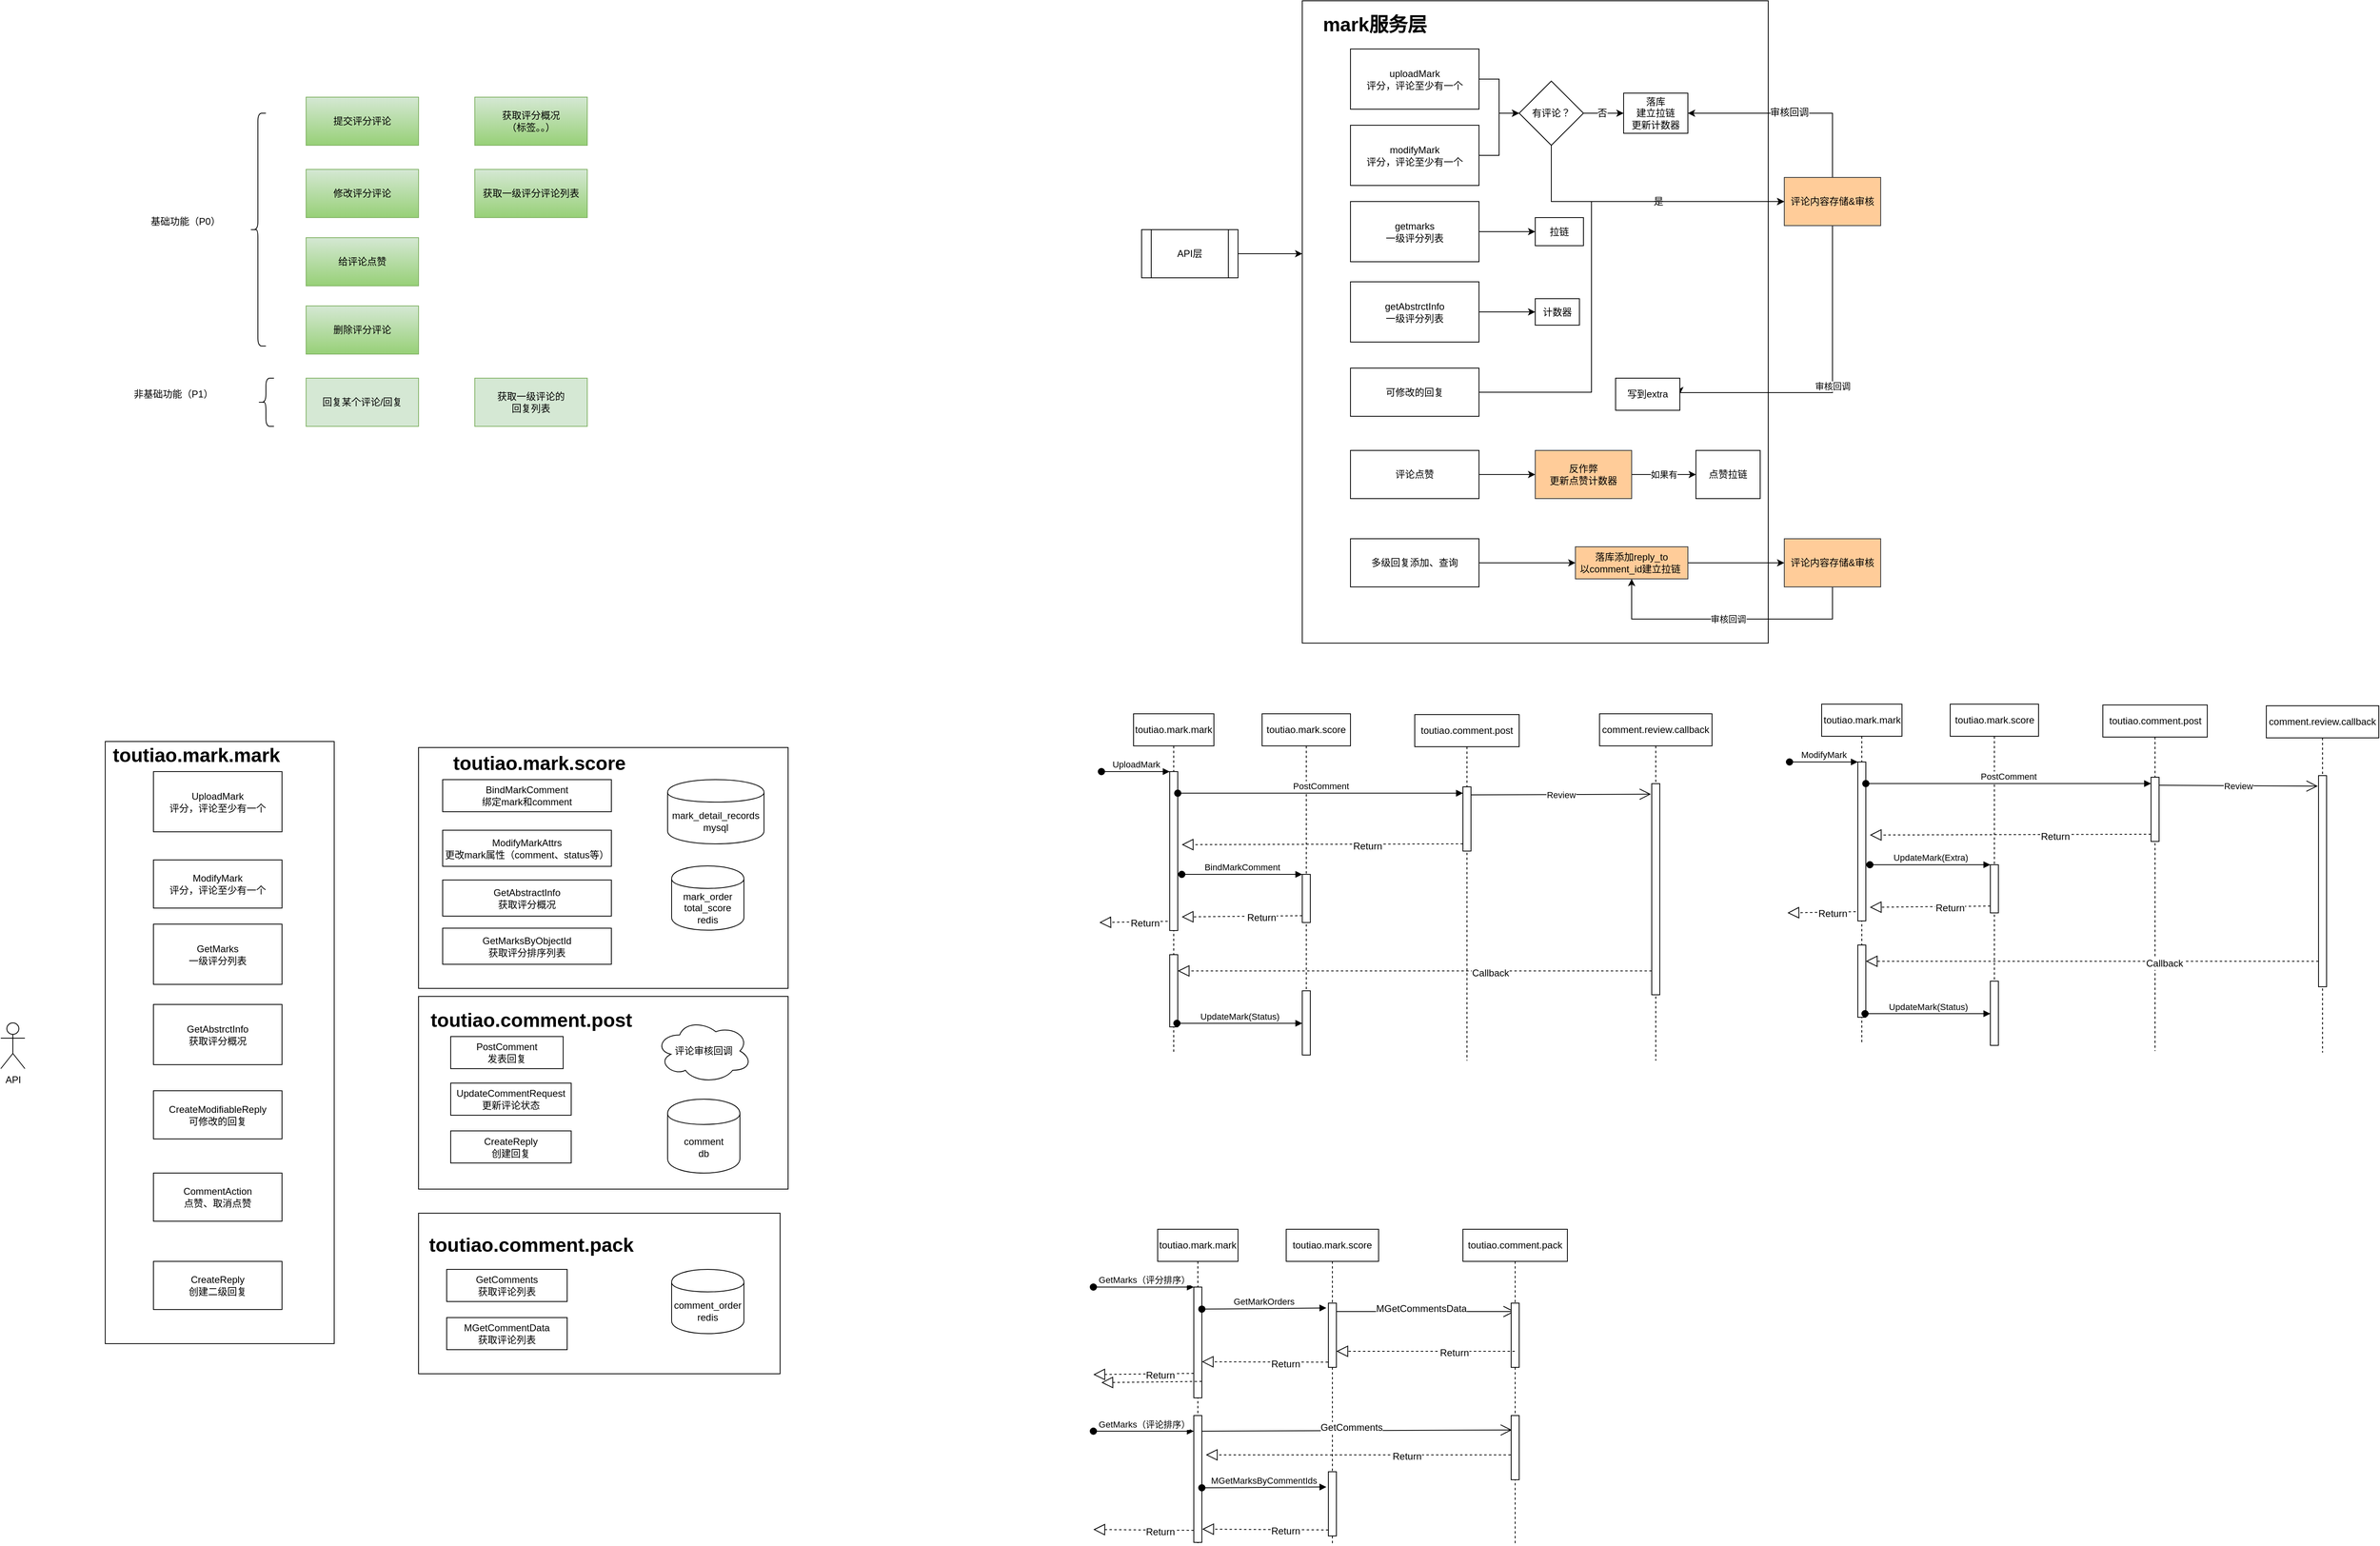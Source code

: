 <mxfile version="10.5.3" type="github"><diagram id="iooIdFOEJ5cIT9L6eQo0" name="Page-1"><mxGraphModel dx="1398" dy="826" grid="1" gridSize="10" guides="1" tooltips="1" connect="1" arrows="1" fold="1" page="1" pageScale="1" pageWidth="5000" pageHeight="4169" math="0" shadow="0"><root><mxCell id="0"/><mxCell id="1" parent="0"/><mxCell id="ibXD6dueDuNmce3GwXh5-18" value="" style="rounded=0;whiteSpace=wrap;html=1;" vertex="1" parent="1"><mxGeometry x="640" y="1560" width="450" height="200" as="geometry"/></mxCell><mxCell id="ibXD6dueDuNmce3GwXh5-8" value="" style="rounded=0;whiteSpace=wrap;html=1;" vertex="1" parent="1"><mxGeometry x="250" y="972.5" width="285" height="750" as="geometry"/></mxCell><mxCell id="VQT5lok_7A-2GK5pUHQ1-19" value="" style="rounded=0;whiteSpace=wrap;html=1;" parent="1" vertex="1"><mxGeometry x="1740" y="50" width="580" height="800" as="geometry"/></mxCell><mxCell id="VQT5lok_7A-2GK5pUHQ1-1" value="提交评分评论" style="rounded=0;whiteSpace=wrap;html=1;fillColor=#d5e8d4;strokeColor=#82b366;gradientColor=#97d077;" parent="1" vertex="1"><mxGeometry x="500" y="170" width="140" height="60" as="geometry"/></mxCell><mxCell id="VQT5lok_7A-2GK5pUHQ1-2" value="修改评分评论" style="rounded=0;whiteSpace=wrap;html=1;fillColor=#d5e8d4;strokeColor=#82b366;gradientColor=#97d077;" parent="1" vertex="1"><mxGeometry x="500" y="260" width="140" height="60" as="geometry"/></mxCell><mxCell id="VQT5lok_7A-2GK5pUHQ1-3" value="给评论点赞" style="rounded=0;whiteSpace=wrap;html=1;fillColor=#d5e8d4;strokeColor=#82b366;gradientColor=#97d077;" parent="1" vertex="1"><mxGeometry x="500" y="345" width="140" height="60" as="geometry"/></mxCell><mxCell id="VQT5lok_7A-2GK5pUHQ1-4" value="回复某个评论/回复" style="rounded=0;whiteSpace=wrap;html=1;fillColor=#d5e8d4;strokeColor=#82b366;" parent="1" vertex="1"><mxGeometry x="500" y="520" width="140" height="60" as="geometry"/></mxCell><mxCell id="VQT5lok_7A-2GK5pUHQ1-5" value="获取评分概况&lt;br&gt;（标签。。）" style="rounded=0;whiteSpace=wrap;html=1;fillColor=#d5e8d4;strokeColor=#82b366;gradientColor=#97d077;" parent="1" vertex="1"><mxGeometry x="710" y="170" width="140" height="60" as="geometry"/></mxCell><mxCell id="VQT5lok_7A-2GK5pUHQ1-8" value="获取一级评分评论列表" style="rounded=0;whiteSpace=wrap;html=1;fillColor=#d5e8d4;strokeColor=#82b366;gradientColor=#97d077;" parent="1" vertex="1"><mxGeometry x="710" y="260" width="140" height="60" as="geometry"/></mxCell><mxCell id="VQT5lok_7A-2GK5pUHQ1-9" value="获取一级评论的&lt;br&gt;回复列表" style="rounded=0;whiteSpace=wrap;html=1;fillColor=#d5e8d4;strokeColor=#82b366;" parent="1" vertex="1"><mxGeometry x="710" y="520" width="140" height="60" as="geometry"/></mxCell><mxCell id="VQT5lok_7A-2GK5pUHQ1-11" value="" style="shape=curlyBracket;whiteSpace=wrap;html=1;rounded=1;" parent="1" vertex="1"><mxGeometry x="430" y="190" width="20" height="290" as="geometry"/></mxCell><mxCell id="VQT5lok_7A-2GK5pUHQ1-12" value="基础功能（P0）" style="text;html=1;strokeColor=none;fillColor=none;align=center;verticalAlign=middle;whiteSpace=wrap;rounded=0;" parent="1" vertex="1"><mxGeometry x="300" y="315" width="100" height="20" as="geometry"/></mxCell><mxCell id="VQT5lok_7A-2GK5pUHQ1-13" value="" style="shape=curlyBracket;whiteSpace=wrap;html=1;rounded=1;" parent="1" vertex="1"><mxGeometry x="440" y="520" width="20" height="60" as="geometry"/></mxCell><mxCell id="VQT5lok_7A-2GK5pUHQ1-14" value="非基础功能（P1）" style="text;html=1;strokeColor=none;fillColor=none;align=center;verticalAlign=middle;whiteSpace=wrap;rounded=0;" parent="1" vertex="1"><mxGeometry x="280" y="530" width="110" height="20" as="geometry"/></mxCell><mxCell id="VQT5lok_7A-2GK5pUHQ1-41" style="edgeStyle=orthogonalEdgeStyle;rounded=0;orthogonalLoop=1;jettySize=auto;html=1;entryX=0;entryY=0.5;entryDx=0;entryDy=0;" parent="1" source="VQT5lok_7A-2GK5pUHQ1-17" target="VQT5lok_7A-2GK5pUHQ1-34" edge="1"><mxGeometry relative="1" as="geometry"/></mxCell><mxCell id="VQT5lok_7A-2GK5pUHQ1-17" value="uploadMark&lt;br&gt;评分，评论至少有一个&lt;br&gt;" style="rounded=0;whiteSpace=wrap;html=1;" parent="1" vertex="1"><mxGeometry x="1800" y="110" width="160" height="75" as="geometry"/></mxCell><mxCell id="VQT5lok_7A-2GK5pUHQ1-28" value="落库&lt;br&gt;建立拉链&lt;br&gt;更新计数器&lt;br&gt;" style="rounded=0;whiteSpace=wrap;html=1;" parent="1" vertex="1"><mxGeometry x="2140" y="165" width="80" height="50" as="geometry"/></mxCell><mxCell id="VQT5lok_7A-2GK5pUHQ1-44" value="" style="edgeStyle=orthogonalEdgeStyle;rounded=0;orthogonalLoop=1;jettySize=auto;html=1;" parent="1" source="VQT5lok_7A-2GK5pUHQ1-18" target="VQT5lok_7A-2GK5pUHQ1-19" edge="1"><mxGeometry relative="1" as="geometry"><mxPoint x="1640" y="315" as="targetPoint"/><Array as="points"><mxPoint x="1620" y="365"/><mxPoint x="1620" y="365"/></Array></mxGeometry></mxCell><mxCell id="VQT5lok_7A-2GK5pUHQ1-18" value="API层" style="shape=process;whiteSpace=wrap;html=1;backgroundOutline=1;" parent="1" vertex="1"><mxGeometry x="1540" y="335" width="120" height="60" as="geometry"/></mxCell><mxCell id="VQT5lok_7A-2GK5pUHQ1-20" value="mark服务层" style="text;strokeColor=none;fillColor=none;html=1;fontSize=24;fontStyle=1;verticalAlign=middle;align=center;" parent="1" vertex="1"><mxGeometry x="1780" y="60" width="100" height="40" as="geometry"/></mxCell><mxCell id="VQT5lok_7A-2GK5pUHQ1-42" style="edgeStyle=orthogonalEdgeStyle;rounded=0;orthogonalLoop=1;jettySize=auto;html=1;entryX=0;entryY=0.5;entryDx=0;entryDy=0;" parent="1" source="VQT5lok_7A-2GK5pUHQ1-21" target="VQT5lok_7A-2GK5pUHQ1-34" edge="1"><mxGeometry relative="1" as="geometry"/></mxCell><mxCell id="VQT5lok_7A-2GK5pUHQ1-21" value="modifyMark&lt;br&gt;评分，评论至少有一个&lt;br&gt;" style="rounded=0;whiteSpace=wrap;html=1;" parent="1" vertex="1"><mxGeometry x="1800" y="205" width="160" height="75" as="geometry"/></mxCell><mxCell id="VQT5lok_7A-2GK5pUHQ1-24" value="删除评分评论" style="rounded=0;whiteSpace=wrap;html=1;fillColor=#d5e8d4;strokeColor=#82b366;gradientColor=#97d077;" parent="1" vertex="1"><mxGeometry x="500" y="430" width="140" height="60" as="geometry"/></mxCell><mxCell id="VQT5lok_7A-2GK5pUHQ1-46" value="" style="edgeStyle=orthogonalEdgeStyle;rounded=0;orthogonalLoop=1;jettySize=auto;html=1;" parent="1" source="VQT5lok_7A-2GK5pUHQ1-25" target="VQT5lok_7A-2GK5pUHQ1-45" edge="1"><mxGeometry relative="1" as="geometry"/></mxCell><mxCell id="VQT5lok_7A-2GK5pUHQ1-25" value="getmarks&lt;br&gt;一级评分列表&lt;br&gt;" style="rounded=0;whiteSpace=wrap;html=1;" parent="1" vertex="1"><mxGeometry x="1800" y="300" width="160" height="75" as="geometry"/></mxCell><mxCell id="VQT5lok_7A-2GK5pUHQ1-52" value="" style="edgeStyle=orthogonalEdgeStyle;rounded=0;orthogonalLoop=1;jettySize=auto;html=1;" parent="1" source="VQT5lok_7A-2GK5pUHQ1-49" target="VQT5lok_7A-2GK5pUHQ1-51" edge="1"><mxGeometry relative="1" as="geometry"/></mxCell><mxCell id="VQT5lok_7A-2GK5pUHQ1-49" value="getAbstrctInfo&lt;br&gt;一级评分列表&lt;br&gt;" style="rounded=0;whiteSpace=wrap;html=1;" parent="1" vertex="1"><mxGeometry x="1800" y="400" width="160" height="75" as="geometry"/></mxCell><mxCell id="VQT5lok_7A-2GK5pUHQ1-51" value="计数器&lt;br&gt;" style="rounded=0;whiteSpace=wrap;html=1;" parent="1" vertex="1"><mxGeometry x="2030" y="421" width="55" height="33" as="geometry"/></mxCell><mxCell id="VQT5lok_7A-2GK5pUHQ1-45" value="拉链" style="rounded=0;whiteSpace=wrap;html=1;" parent="1" vertex="1"><mxGeometry x="2030" y="320" width="60" height="35" as="geometry"/></mxCell><mxCell id="VQT5lok_7A-2GK5pUHQ1-39" style="edgeStyle=orthogonalEdgeStyle;rounded=0;orthogonalLoop=1;jettySize=auto;html=1;entryX=1;entryY=0.5;entryDx=0;entryDy=0;" parent="1" source="VQT5lok_7A-2GK5pUHQ1-30" target="VQT5lok_7A-2GK5pUHQ1-28" edge="1"><mxGeometry relative="1" as="geometry"><Array as="points"><mxPoint x="2400" y="190"/></Array></mxGeometry></mxCell><mxCell id="VQT5lok_7A-2GK5pUHQ1-40" value="审核回调" style="text;html=1;resizable=0;points=[];align=center;verticalAlign=middle;labelBackgroundColor=#ffffff;" parent="VQT5lok_7A-2GK5pUHQ1-39" vertex="1" connectable="0"><mxGeometry x="0.03" y="-1" relative="1" as="geometry"><mxPoint as="offset"/></mxGeometry></mxCell><mxCell id="VQT5lok_7A-2GK5pUHQ1-57" value="审核回调" style="edgeStyle=orthogonalEdgeStyle;rounded=0;orthogonalLoop=1;jettySize=auto;html=1;entryX=1;entryY=0.5;entryDx=0;entryDy=0;" parent="1" source="VQT5lok_7A-2GK5pUHQ1-30" target="VQT5lok_7A-2GK5pUHQ1-56" edge="1"><mxGeometry relative="1" as="geometry"><Array as="points"><mxPoint x="2400" y="538"/></Array></mxGeometry></mxCell><mxCell id="VQT5lok_7A-2GK5pUHQ1-30" value="评论内容存储&amp;amp;审核" style="rounded=0;whiteSpace=wrap;html=1;fillColor=#ffcc99;strokeColor=#36393d;" parent="1" vertex="1"><mxGeometry x="2340" y="270" width="120" height="60" as="geometry"/></mxCell><mxCell id="VQT5lok_7A-2GK5pUHQ1-35" value="" style="edgeStyle=orthogonalEdgeStyle;rounded=0;orthogonalLoop=1;jettySize=auto;html=1;" parent="1" source="VQT5lok_7A-2GK5pUHQ1-34" target="VQT5lok_7A-2GK5pUHQ1-28" edge="1"><mxGeometry relative="1" as="geometry"/></mxCell><mxCell id="VQT5lok_7A-2GK5pUHQ1-36" value="否" style="text;html=1;resizable=0;points=[];align=center;verticalAlign=middle;labelBackgroundColor=#ffffff;" parent="VQT5lok_7A-2GK5pUHQ1-35" vertex="1" connectable="0"><mxGeometry x="-0.08" relative="1" as="geometry"><mxPoint as="offset"/></mxGeometry></mxCell><mxCell id="VQT5lok_7A-2GK5pUHQ1-37" style="edgeStyle=orthogonalEdgeStyle;rounded=0;orthogonalLoop=1;jettySize=auto;html=1;entryX=0;entryY=0.5;entryDx=0;entryDy=0;" parent="1" source="VQT5lok_7A-2GK5pUHQ1-34" target="VQT5lok_7A-2GK5pUHQ1-30" edge="1"><mxGeometry relative="1" as="geometry"><Array as="points"><mxPoint x="2050" y="300"/></Array></mxGeometry></mxCell><mxCell id="VQT5lok_7A-2GK5pUHQ1-38" value="是" style="text;html=1;resizable=0;points=[];align=center;verticalAlign=middle;labelBackgroundColor=#ffffff;" parent="VQT5lok_7A-2GK5pUHQ1-37" vertex="1" connectable="0"><mxGeometry x="0.128" relative="1" as="geometry"><mxPoint as="offset"/></mxGeometry></mxCell><mxCell id="VQT5lok_7A-2GK5pUHQ1-34" value="有评论？" style="rhombus;whiteSpace=wrap;html=1;" parent="1" vertex="1"><mxGeometry x="2010" y="150" width="80" height="80" as="geometry"/></mxCell><mxCell id="VQT5lok_7A-2GK5pUHQ1-55" style="edgeStyle=orthogonalEdgeStyle;rounded=0;orthogonalLoop=1;jettySize=auto;html=1;" parent="1" source="VQT5lok_7A-2GK5pUHQ1-53" target="VQT5lok_7A-2GK5pUHQ1-30" edge="1"><mxGeometry relative="1" as="geometry"><Array as="points"><mxPoint x="2100" y="538"/><mxPoint x="2100" y="300"/></Array></mxGeometry></mxCell><mxCell id="VQT5lok_7A-2GK5pUHQ1-53" value="可修改的回复" style="rounded=0;whiteSpace=wrap;html=1;" parent="1" vertex="1"><mxGeometry x="1800" y="507.5" width="160" height="60" as="geometry"/></mxCell><mxCell id="VQT5lok_7A-2GK5pUHQ1-61" value="" style="edgeStyle=orthogonalEdgeStyle;rounded=0;orthogonalLoop=1;jettySize=auto;html=1;entryX=0;entryY=0.5;entryDx=0;entryDy=0;" parent="1" source="VQT5lok_7A-2GK5pUHQ1-54" target="VQT5lok_7A-2GK5pUHQ1-58" edge="1"><mxGeometry relative="1" as="geometry"><mxPoint x="2040" y="750" as="targetPoint"/></mxGeometry></mxCell><mxCell id="VQT5lok_7A-2GK5pUHQ1-54" value="多级回复添加、查询" style="rounded=0;whiteSpace=wrap;html=1;" parent="1" vertex="1"><mxGeometry x="1800" y="720" width="160" height="60" as="geometry"/></mxCell><mxCell id="VQT5lok_7A-2GK5pUHQ1-56" value="写到extra" style="rounded=0;whiteSpace=wrap;html=1;" parent="1" vertex="1"><mxGeometry x="2130" y="520" width="80" height="40" as="geometry"/></mxCell><mxCell id="VQT5lok_7A-2GK5pUHQ1-63" style="edgeStyle=orthogonalEdgeStyle;rounded=0;orthogonalLoop=1;jettySize=auto;html=1;entryX=0;entryY=0.5;entryDx=0;entryDy=0;" parent="1" source="VQT5lok_7A-2GK5pUHQ1-58" target="VQT5lok_7A-2GK5pUHQ1-62" edge="1"><mxGeometry relative="1" as="geometry"/></mxCell><mxCell id="VQT5lok_7A-2GK5pUHQ1-58" value="落库添加reply_to&lt;br&gt;以comment_id建立拉链&amp;nbsp;" style="rounded=0;whiteSpace=wrap;html=1;fillColor=#ffcc99;strokeColor=#36393d;" parent="1" vertex="1"><mxGeometry x="2080" y="730" width="140" height="40" as="geometry"/></mxCell><mxCell id="VQT5lok_7A-2GK5pUHQ1-64" value="审核回调" style="edgeStyle=orthogonalEdgeStyle;rounded=0;orthogonalLoop=1;jettySize=auto;html=1;entryX=0.5;entryY=1;entryDx=0;entryDy=0;" parent="1" source="VQT5lok_7A-2GK5pUHQ1-62" target="VQT5lok_7A-2GK5pUHQ1-58" edge="1"><mxGeometry relative="1" as="geometry"><Array as="points"><mxPoint x="2400" y="820"/><mxPoint x="2150" y="820"/></Array></mxGeometry></mxCell><mxCell id="VQT5lok_7A-2GK5pUHQ1-62" value="评论内容存储&amp;amp;审核" style="rounded=0;whiteSpace=wrap;html=1;fillColor=#ffcc99;strokeColor=#36393d;" parent="1" vertex="1"><mxGeometry x="2340" y="720" width="120" height="60" as="geometry"/></mxCell><mxCell id="VQT5lok_7A-2GK5pUHQ1-70" style="edgeStyle=orthogonalEdgeStyle;rounded=0;orthogonalLoop=1;jettySize=auto;html=1;entryX=0;entryY=0.5;entryDx=0;entryDy=0;" parent="1" source="VQT5lok_7A-2GK5pUHQ1-65" target="VQT5lok_7A-2GK5pUHQ1-66" edge="1"><mxGeometry relative="1" as="geometry"/></mxCell><mxCell id="VQT5lok_7A-2GK5pUHQ1-65" value="评论点赞" style="rounded=0;whiteSpace=wrap;html=1;" parent="1" vertex="1"><mxGeometry x="1800" y="610" width="160" height="60" as="geometry"/></mxCell><mxCell id="VQT5lok_7A-2GK5pUHQ1-69" value="如果有" style="edgeStyle=orthogonalEdgeStyle;rounded=0;orthogonalLoop=1;jettySize=auto;html=1;exitX=1;exitY=0.5;exitDx=0;exitDy=0;entryX=0;entryY=0.5;entryDx=0;entryDy=0;" parent="1" source="VQT5lok_7A-2GK5pUHQ1-66" target="VQT5lok_7A-2GK5pUHQ1-67" edge="1"><mxGeometry relative="1" as="geometry"/></mxCell><mxCell id="VQT5lok_7A-2GK5pUHQ1-66" value="反作弊&lt;br&gt;更新点赞计数器" style="rounded=0;whiteSpace=wrap;html=1;fillColor=#ffcc99;strokeColor=#36393d;" parent="1" vertex="1"><mxGeometry x="2030" y="610" width="120" height="60" as="geometry"/></mxCell><mxCell id="VQT5lok_7A-2GK5pUHQ1-67" value="点赞拉链" style="rounded=0;whiteSpace=wrap;html=1;" parent="1" vertex="1"><mxGeometry x="2230" y="610" width="80" height="60" as="geometry"/></mxCell><mxCell id="ibXD6dueDuNmce3GwXh5-1" value="UploadMark&lt;br&gt;评分，评论至少有一个&lt;br&gt;" style="rounded=0;whiteSpace=wrap;html=1;" vertex="1" parent="1"><mxGeometry x="310" y="1010" width="160" height="75" as="geometry"/></mxCell><mxCell id="ibXD6dueDuNmce3GwXh5-2" value="ModifyMark&lt;br&gt;评分，评论至少有一个&lt;br&gt;" style="rounded=0;whiteSpace=wrap;html=1;" vertex="1" parent="1"><mxGeometry x="310" y="1120" width="160" height="60" as="geometry"/></mxCell><mxCell id="ibXD6dueDuNmce3GwXh5-3" value="GetMarks&lt;br&gt;一级评分列表&lt;br&gt;" style="rounded=0;whiteSpace=wrap;html=1;" vertex="1" parent="1"><mxGeometry x="310" y="1200" width="160" height="75" as="geometry"/></mxCell><mxCell id="ibXD6dueDuNmce3GwXh5-4" value="GetAbstrctInfo&lt;br&gt;获取评分概况&lt;br&gt;" style="rounded=0;whiteSpace=wrap;html=1;" vertex="1" parent="1"><mxGeometry x="310" y="1300" width="160" height="75" as="geometry"/></mxCell><mxCell id="ibXD6dueDuNmce3GwXh5-5" value="CreateModifiableReply&lt;br&gt;可修改的回复" style="rounded=0;whiteSpace=wrap;html=1;" vertex="1" parent="1"><mxGeometry x="310" y="1407.5" width="160" height="60" as="geometry"/></mxCell><mxCell id="ibXD6dueDuNmce3GwXh5-6" value="CreateReply&lt;br&gt;创建二级回复&lt;br&gt;" style="rounded=0;whiteSpace=wrap;html=1;" vertex="1" parent="1"><mxGeometry x="310" y="1620" width="160" height="60" as="geometry"/></mxCell><mxCell id="ibXD6dueDuNmce3GwXh5-7" value="CommentAction&lt;br&gt;点赞、取消点赞&lt;br&gt;" style="rounded=0;whiteSpace=wrap;html=1;" vertex="1" parent="1"><mxGeometry x="310" y="1510" width="160" height="60" as="geometry"/></mxCell><mxCell id="ibXD6dueDuNmce3GwXh5-9" value="" style="rounded=0;whiteSpace=wrap;html=1;" vertex="1" parent="1"><mxGeometry x="640" y="980" width="460" height="300" as="geometry"/></mxCell><mxCell id="ibXD6dueDuNmce3GwXh5-10" value="toutiao.mark.mark" style="text;strokeColor=none;fillColor=none;html=1;fontSize=24;fontStyle=1;verticalAlign=middle;align=center;" vertex="1" parent="1"><mxGeometry x="250" y="970" width="225" height="40" as="geometry"/></mxCell><mxCell id="ibXD6dueDuNmce3GwXh5-11" value="toutiao.mark.score" style="text;strokeColor=none;fillColor=none;html=1;fontSize=24;fontStyle=1;verticalAlign=middle;align=center;" vertex="1" parent="1"><mxGeometry x="660" y="980" width="260" height="40" as="geometry"/></mxCell><mxCell id="ibXD6dueDuNmce3GwXh5-12" value="BindMarkComment&lt;br&gt;绑定mark和comment&lt;br&gt;" style="rounded=0;whiteSpace=wrap;html=1;" vertex="1" parent="1"><mxGeometry x="670" y="1020" width="210" height="40" as="geometry"/></mxCell><mxCell id="ibXD6dueDuNmce3GwXh5-15" value="" style="rounded=0;whiteSpace=wrap;html=1;" vertex="1" parent="1"><mxGeometry x="640" y="1290" width="460" height="240" as="geometry"/></mxCell><mxCell id="ibXD6dueDuNmce3GwXh5-16" value="toutiao.comment.post" style="text;strokeColor=none;fillColor=none;html=1;fontSize=24;fontStyle=1;verticalAlign=middle;align=center;" vertex="1" parent="1"><mxGeometry x="650" y="1300" width="260" height="40" as="geometry"/></mxCell><mxCell id="ibXD6dueDuNmce3GwXh5-17" value="toutiao.comment.pack" style="text;strokeColor=none;fillColor=none;html=1;fontSize=24;fontStyle=1;verticalAlign=middle;align=center;" vertex="1" parent="1"><mxGeometry x="650" y="1580" width="260" height="40" as="geometry"/></mxCell><mxCell id="ibXD6dueDuNmce3GwXh5-20" value="ModifyMarkAttrs&lt;br&gt;更改mark属性（comment、status等）&lt;br&gt;" style="rounded=0;whiteSpace=wrap;html=1;" vertex="1" parent="1"><mxGeometry x="670" y="1083" width="210" height="45" as="geometry"/></mxCell><mxCell id="ibXD6dueDuNmce3GwXh5-21" value="GetAbstractInfo&lt;br&gt;获取评分概况&lt;br&gt;" style="rounded=0;whiteSpace=wrap;html=1;" vertex="1" parent="1"><mxGeometry x="670" y="1145" width="210" height="45" as="geometry"/></mxCell><mxCell id="ibXD6dueDuNmce3GwXh5-22" value="GetMarksByObjectId&lt;br&gt;获取评分排序列表&lt;br&gt;" style="rounded=0;whiteSpace=wrap;html=1;" vertex="1" parent="1"><mxGeometry x="670" y="1205" width="210" height="45" as="geometry"/></mxCell><mxCell id="ibXD6dueDuNmce3GwXh5-23" value="PostComment&lt;br&gt;发表回复&lt;br&gt;" style="rounded=0;whiteSpace=wrap;html=1;" vertex="1" parent="1"><mxGeometry x="680" y="1340" width="140" height="40" as="geometry"/></mxCell><mxCell id="ibXD6dueDuNmce3GwXh5-26" value="UpdateCommentRequest&lt;br&gt;更新评论状态&lt;br&gt;" style="rounded=0;whiteSpace=wrap;html=1;" vertex="1" parent="1"><mxGeometry x="680" y="1398" width="150" height="40" as="geometry"/></mxCell><mxCell id="ibXD6dueDuNmce3GwXh5-27" value="CreateReply&lt;br&gt;创建回复&lt;br&gt;" style="rounded=0;whiteSpace=wrap;html=1;" vertex="1" parent="1"><mxGeometry x="680" y="1457.5" width="150" height="40" as="geometry"/></mxCell><mxCell id="ibXD6dueDuNmce3GwXh5-28" value="GetComments&lt;br&gt;获取评论列表&lt;br&gt;" style="rounded=0;whiteSpace=wrap;html=1;" vertex="1" parent="1"><mxGeometry x="675" y="1630" width="150" height="40" as="geometry"/></mxCell><mxCell id="ibXD6dueDuNmce3GwXh5-29" value="MGetCommentData&lt;br&gt;获取评论列表&lt;br&gt;" style="rounded=0;whiteSpace=wrap;html=1;" vertex="1" parent="1"><mxGeometry x="675" y="1690" width="150" height="40" as="geometry"/></mxCell><mxCell id="ibXD6dueDuNmce3GwXh5-44" value="API" style="shape=umlActor;verticalLabelPosition=bottom;labelBackgroundColor=#ffffff;verticalAlign=top;html=1;outlineConnect=0;" vertex="1" parent="1"><mxGeometry x="120" y="1323" width="30" height="57" as="geometry"/></mxCell><mxCell id="ibXD6dueDuNmce3GwXh5-47" value="toutiao.mark.mark" style="shape=umlLifeline;perimeter=lifelinePerimeter;whiteSpace=wrap;html=1;container=1;collapsible=0;recursiveResize=0;outlineConnect=0;" vertex="1" parent="1"><mxGeometry x="1530" y="938" width="100" height="422" as="geometry"/></mxCell><mxCell id="ibXD6dueDuNmce3GwXh5-54" value="" style="html=1;points=[];perimeter=orthogonalPerimeter;" vertex="1" parent="ibXD6dueDuNmce3GwXh5-47"><mxGeometry x="45" y="72" width="10" height="198" as="geometry"/></mxCell><mxCell id="ibXD6dueDuNmce3GwXh5-55" value="UploadMark" style="html=1;verticalAlign=bottom;startArrow=oval;endArrow=block;startSize=8;" edge="1" target="ibXD6dueDuNmce3GwXh5-54" parent="ibXD6dueDuNmce3GwXh5-47"><mxGeometry relative="1" as="geometry"><mxPoint x="-40" y="72" as="sourcePoint"/></mxGeometry></mxCell><mxCell id="ibXD6dueDuNmce3GwXh5-73" value="" style="endArrow=block;dashed=1;endFill=0;endSize=12;html=1;exitX=0;exitY=0.913;exitDx=0;exitDy=0;exitPerimeter=0;" edge="1" parent="ibXD6dueDuNmce3GwXh5-47"><mxGeometry width="160" relative="1" as="geometry"><mxPoint x="210" y="251.5" as="sourcePoint"/><mxPoint x="60" y="253" as="targetPoint"/></mxGeometry></mxCell><mxCell id="ibXD6dueDuNmce3GwXh5-74" value="Return" style="text;html=1;resizable=0;points=[];align=center;verticalAlign=middle;labelBackgroundColor=#ffffff;" vertex="1" connectable="0" parent="ibXD6dueDuNmce3GwXh5-73"><mxGeometry x="-0.318" y="2" relative="1" as="geometry"><mxPoint as="offset"/></mxGeometry></mxCell><mxCell id="ibXD6dueDuNmce3GwXh5-168" value="" style="html=1;points=[];perimeter=orthogonalPerimeter;" vertex="1" parent="ibXD6dueDuNmce3GwXh5-47"><mxGeometry x="45" y="300" width="10" height="90" as="geometry"/></mxCell><mxCell id="ibXD6dueDuNmce3GwXh5-49" value="toutiao.mark.score" style="shape=umlLifeline;perimeter=lifelinePerimeter;whiteSpace=wrap;html=1;container=1;collapsible=0;recursiveResize=0;outlineConnect=0;" vertex="1" parent="1"><mxGeometry x="1690" y="938" width="110" height="425" as="geometry"/></mxCell><mxCell id="ibXD6dueDuNmce3GwXh5-68" value="" style="html=1;points=[];perimeter=orthogonalPerimeter;" vertex="1" parent="ibXD6dueDuNmce3GwXh5-49"><mxGeometry x="50" y="200" width="10" height="60" as="geometry"/></mxCell><mxCell id="ibXD6dueDuNmce3GwXh5-69" value="BindMarkComment" style="html=1;verticalAlign=bottom;startArrow=oval;endArrow=block;startSize=8;" edge="1" target="ibXD6dueDuNmce3GwXh5-68" parent="ibXD6dueDuNmce3GwXh5-49"><mxGeometry relative="1" as="geometry"><mxPoint x="-100" y="200" as="sourcePoint"/></mxGeometry></mxCell><mxCell id="ibXD6dueDuNmce3GwXh5-169" value="" style="html=1;points=[];perimeter=orthogonalPerimeter;" vertex="1" parent="ibXD6dueDuNmce3GwXh5-49"><mxGeometry x="50" y="345" width="10" height="80" as="geometry"/></mxCell><mxCell id="ibXD6dueDuNmce3GwXh5-50" value="toutiao.comment.post" style="shape=umlLifeline;perimeter=lifelinePerimeter;whiteSpace=wrap;html=1;container=1;collapsible=0;recursiveResize=0;outlineConnect=0;" vertex="1" parent="1"><mxGeometry x="1880" y="939" width="130" height="431" as="geometry"/></mxCell><mxCell id="ibXD6dueDuNmce3GwXh5-58" value="" style="html=1;points=[];perimeter=orthogonalPerimeter;" vertex="1" parent="ibXD6dueDuNmce3GwXh5-50"><mxGeometry x="60" y="90" width="10" height="80" as="geometry"/></mxCell><mxCell id="ibXD6dueDuNmce3GwXh5-52" value="comment.review.callback" style="shape=umlLifeline;perimeter=lifelinePerimeter;whiteSpace=wrap;html=1;container=1;collapsible=0;recursiveResize=0;outlineConnect=0;" vertex="1" parent="1"><mxGeometry x="2110" y="938" width="140" height="432" as="geometry"/></mxCell><mxCell id="ibXD6dueDuNmce3GwXh5-60" value="" style="html=1;points=[];perimeter=orthogonalPerimeter;" vertex="1" parent="ibXD6dueDuNmce3GwXh5-52"><mxGeometry x="65" y="87" width="10" height="263" as="geometry"/></mxCell><mxCell id="ibXD6dueDuNmce3GwXh5-59" value="PostComment" style="html=1;verticalAlign=bottom;startArrow=oval;endArrow=block;startSize=8;exitX=1;exitY=0.136;exitDx=0;exitDy=0;exitPerimeter=0;" edge="1" target="ibXD6dueDuNmce3GwXh5-58" parent="1" source="ibXD6dueDuNmce3GwXh5-54"><mxGeometry relative="1" as="geometry"><mxPoint x="1880" y="1029" as="sourcePoint"/></mxGeometry></mxCell><mxCell id="ibXD6dueDuNmce3GwXh5-62" value="" style="endArrow=block;dashed=1;endFill=0;endSize=12;html=1;entryX=1;entryY=0.225;entryDx=0;entryDy=0;entryPerimeter=0;" edge="1" parent="1" source="ibXD6dueDuNmce3GwXh5-60" target="ibXD6dueDuNmce3GwXh5-168"><mxGeometry width="160" relative="1" as="geometry"><mxPoint x="2180" y="1220" as="sourcePoint"/><mxPoint x="2240" y="1110" as="targetPoint"/></mxGeometry></mxCell><mxCell id="ibXD6dueDuNmce3GwXh5-63" value="Callback" style="text;html=1;resizable=0;points=[];align=center;verticalAlign=middle;labelBackgroundColor=#ffffff;" vertex="1" connectable="0" parent="ibXD6dueDuNmce3GwXh5-62"><mxGeometry x="-0.318" y="2" relative="1" as="geometry"><mxPoint as="offset"/></mxGeometry></mxCell><mxCell id="ibXD6dueDuNmce3GwXh5-66" value="" style="endArrow=block;dashed=1;endFill=0;endSize=12;html=1;exitX=0;exitY=0.913;exitDx=0;exitDy=0;exitPerimeter=0;" edge="1" parent="1"><mxGeometry width="160" relative="1" as="geometry"><mxPoint x="1940" y="1100" as="sourcePoint"/><mxPoint x="1590" y="1101" as="targetPoint"/></mxGeometry></mxCell><mxCell id="ibXD6dueDuNmce3GwXh5-67" value="Return" style="text;html=1;resizable=0;points=[];align=center;verticalAlign=middle;labelBackgroundColor=#ffffff;" vertex="1" connectable="0" parent="ibXD6dueDuNmce3GwXh5-66"><mxGeometry x="-0.318" y="2" relative="1" as="geometry"><mxPoint as="offset"/></mxGeometry></mxCell><mxCell id="ibXD6dueDuNmce3GwXh5-70" value="mark_detail_records&lt;br&gt;mysql&lt;br&gt;" style="shape=cylinder;whiteSpace=wrap;html=1;boundedLbl=1;backgroundOutline=1;" vertex="1" parent="1"><mxGeometry x="950" y="1020" width="120" height="80" as="geometry"/></mxCell><mxCell id="ibXD6dueDuNmce3GwXh5-71" value="mark_order&lt;br&gt;total_score&lt;br&gt;redis&lt;br&gt;" style="shape=cylinder;whiteSpace=wrap;html=1;boundedLbl=1;backgroundOutline=1;" vertex="1" parent="1"><mxGeometry x="955" y="1127.5" width="90" height="80" as="geometry"/></mxCell><mxCell id="ibXD6dueDuNmce3GwXh5-75" value="" style="endArrow=block;dashed=1;endFill=0;endSize=12;html=1;exitX=0;exitY=0.913;exitDx=0;exitDy=0;exitPerimeter=0;" edge="1" parent="1"><mxGeometry width="160" relative="1" as="geometry"><mxPoint x="1572.5" y="1196.5" as="sourcePoint"/><mxPoint x="1487.5" y="1198" as="targetPoint"/></mxGeometry></mxCell><mxCell id="ibXD6dueDuNmce3GwXh5-76" value="Return" style="text;html=1;resizable=0;points=[];align=center;verticalAlign=middle;labelBackgroundColor=#ffffff;" vertex="1" connectable="0" parent="ibXD6dueDuNmce3GwXh5-75"><mxGeometry x="-0.318" y="2" relative="1" as="geometry"><mxPoint as="offset"/></mxGeometry></mxCell><mxCell id="ibXD6dueDuNmce3GwXh5-77" value="comment&lt;br&gt;db&lt;br&gt;" style="shape=cylinder;whiteSpace=wrap;html=1;boundedLbl=1;backgroundOutline=1;" vertex="1" parent="1"><mxGeometry x="950" y="1418" width="90" height="92" as="geometry"/></mxCell><mxCell id="ibXD6dueDuNmce3GwXh5-78" value="comment_order&lt;br&gt;redis&lt;br&gt;" style="shape=cylinder;whiteSpace=wrap;html=1;boundedLbl=1;backgroundOutline=1;" vertex="1" parent="1"><mxGeometry x="955" y="1630" width="90" height="80" as="geometry"/></mxCell><mxCell id="ibXD6dueDuNmce3GwXh5-79" value="评论审核回调" style="ellipse;shape=cloud;whiteSpace=wrap;html=1;" vertex="1" parent="1"><mxGeometry x="935" y="1318" width="120" height="80" as="geometry"/></mxCell><mxCell id="ibXD6dueDuNmce3GwXh5-123" value="toutiao.mark.mark" style="shape=umlLifeline;perimeter=lifelinePerimeter;whiteSpace=wrap;html=1;container=1;collapsible=0;recursiveResize=0;outlineConnect=0;" vertex="1" parent="1"><mxGeometry x="1560" y="1580" width="100" height="393" as="geometry"/></mxCell><mxCell id="ibXD6dueDuNmce3GwXh5-124" value="" style="html=1;points=[];perimeter=orthogonalPerimeter;" vertex="1" parent="ibXD6dueDuNmce3GwXh5-123"><mxGeometry x="45" y="72" width="10" height="138" as="geometry"/></mxCell><mxCell id="ibXD6dueDuNmce3GwXh5-125" value="GetMarks（评分排序）" style="html=1;verticalAlign=bottom;startArrow=oval;endArrow=block;startSize=8;" edge="1" parent="ibXD6dueDuNmce3GwXh5-123" target="ibXD6dueDuNmce3GwXh5-124"><mxGeometry relative="1" as="geometry"><mxPoint x="-80" y="72" as="sourcePoint"/></mxGeometry></mxCell><mxCell id="ibXD6dueDuNmce3GwXh5-149" value="" style="html=1;points=[];perimeter=orthogonalPerimeter;" vertex="1" parent="ibXD6dueDuNmce3GwXh5-123"><mxGeometry x="45" y="232" width="10" height="158" as="geometry"/></mxCell><mxCell id="ibXD6dueDuNmce3GwXh5-128" value="toutiao.mark.score" style="shape=umlLifeline;perimeter=lifelinePerimeter;whiteSpace=wrap;html=1;container=1;collapsible=0;recursiveResize=0;outlineConnect=0;" vertex="1" parent="1"><mxGeometry x="1720" y="1580" width="115" height="393" as="geometry"/></mxCell><mxCell id="ibXD6dueDuNmce3GwXh5-144" value="" style="html=1;points=[];perimeter=orthogonalPerimeter;" vertex="1" parent="ibXD6dueDuNmce3GwXh5-128"><mxGeometry x="52.5" y="302" width="10" height="80" as="geometry"/></mxCell><mxCell id="ibXD6dueDuNmce3GwXh5-145" value="" style="endArrow=open;endFill=1;endSize=12;html=1;" edge="1" parent="ibXD6dueDuNmce3GwXh5-128" target="ibXD6dueDuNmce3GwXh5-134"><mxGeometry width="160" relative="1" as="geometry"><mxPoint x="60" y="102.5" as="sourcePoint"/><mxPoint x="220" y="102.5" as="targetPoint"/></mxGeometry></mxCell><mxCell id="ibXD6dueDuNmce3GwXh5-146" value="MGetCommentsData" style="text;html=1;resizable=0;points=[];align=center;verticalAlign=middle;labelBackgroundColor=#ffffff;" vertex="1" connectable="0" parent="ibXD6dueDuNmce3GwXh5-145"><mxGeometry x="-0.037" y="4" relative="1" as="geometry"><mxPoint as="offset"/></mxGeometry></mxCell><mxCell id="ibXD6dueDuNmce3GwXh5-151" value="" style="endArrow=open;endFill=1;endSize=12;html=1;entryX=0.1;entryY=0.225;entryDx=0;entryDy=0;entryPerimeter=0;" edge="1" parent="ibXD6dueDuNmce3GwXh5-128" target="ibXD6dueDuNmce3GwXh5-154"><mxGeometry width="160" relative="1" as="geometry"><mxPoint x="-105" y="251.5" as="sourcePoint"/><mxPoint x="119.5" y="251.5" as="targetPoint"/><Array as="points"/></mxGeometry></mxCell><mxCell id="ibXD6dueDuNmce3GwXh5-152" value="GetComments" style="text;html=1;resizable=0;points=[];align=center;verticalAlign=middle;labelBackgroundColor=#ffffff;" vertex="1" connectable="0" parent="ibXD6dueDuNmce3GwXh5-151"><mxGeometry x="-0.037" y="4" relative="1" as="geometry"><mxPoint as="offset"/></mxGeometry></mxCell><mxCell id="ibXD6dueDuNmce3GwXh5-157" value="" style="html=1;points=[];perimeter=orthogonalPerimeter;" vertex="1" parent="ibXD6dueDuNmce3GwXh5-128"><mxGeometry x="52.5" y="92" width="10" height="80" as="geometry"/></mxCell><mxCell id="ibXD6dueDuNmce3GwXh5-134" value="toutiao.comment.pack" style="shape=umlLifeline;perimeter=lifelinePerimeter;whiteSpace=wrap;html=1;container=1;collapsible=0;recursiveResize=0;outlineConnect=0;" vertex="1" parent="1"><mxGeometry x="1940" y="1580" width="130" height="393" as="geometry"/></mxCell><mxCell id="ibXD6dueDuNmce3GwXh5-153" value="" style="html=1;points=[];perimeter=orthogonalPerimeter;" vertex="1" parent="ibXD6dueDuNmce3GwXh5-134"><mxGeometry x="60" y="92" width="10" height="80" as="geometry"/></mxCell><mxCell id="ibXD6dueDuNmce3GwXh5-154" value="" style="html=1;points=[];perimeter=orthogonalPerimeter;" vertex="1" parent="ibXD6dueDuNmce3GwXh5-134"><mxGeometry x="60" y="232" width="10" height="80" as="geometry"/></mxCell><mxCell id="ibXD6dueDuNmce3GwXh5-137" value="GetMarkOrders" style="html=1;verticalAlign=bottom;startArrow=oval;endArrow=block;startSize=8;exitX=1;exitY=0.199;exitDx=0;exitDy=0;exitPerimeter=0;" edge="1" parent="1" source="ibXD6dueDuNmce3GwXh5-124"><mxGeometry relative="1" as="geometry"><mxPoint x="1910" y="1670.5" as="sourcePoint"/><mxPoint x="1770" y="1678" as="targetPoint"/></mxGeometry></mxCell><mxCell id="ibXD6dueDuNmce3GwXh5-142" value="" style="endArrow=block;dashed=1;endFill=0;endSize=12;html=1;exitX=0;exitY=0.913;exitDx=0;exitDy=0;exitPerimeter=0;" edge="1" parent="1"><mxGeometry width="160" relative="1" as="geometry"><mxPoint x="1605" y="1759.5" as="sourcePoint"/><mxPoint x="1480" y="1761" as="targetPoint"/></mxGeometry></mxCell><mxCell id="ibXD6dueDuNmce3GwXh5-143" value="Return" style="text;html=1;resizable=0;points=[];align=center;verticalAlign=middle;labelBackgroundColor=#ffffff;" vertex="1" connectable="0" parent="ibXD6dueDuNmce3GwXh5-142"><mxGeometry x="-0.318" y="2" relative="1" as="geometry"><mxPoint as="offset"/></mxGeometry></mxCell><mxCell id="ibXD6dueDuNmce3GwXh5-147" value="" style="endArrow=block;dashed=1;endFill=0;endSize=12;html=1;" edge="1" parent="1" source="ibXD6dueDuNmce3GwXh5-134"><mxGeometry width="160" relative="1" as="geometry"><mxPoint x="1934.5" y="1732.5" as="sourcePoint"/><mxPoint x="1782.5" y="1732" as="targetPoint"/></mxGeometry></mxCell><mxCell id="ibXD6dueDuNmce3GwXh5-148" value="Return" style="text;html=1;resizable=0;points=[];align=center;verticalAlign=middle;labelBackgroundColor=#ffffff;" vertex="1" connectable="0" parent="ibXD6dueDuNmce3GwXh5-147"><mxGeometry x="-0.318" y="2" relative="1" as="geometry"><mxPoint as="offset"/></mxGeometry></mxCell><mxCell id="ibXD6dueDuNmce3GwXh5-150" value="GetMarks（评论排序）" style="html=1;verticalAlign=bottom;startArrow=oval;endArrow=block;startSize=8;" edge="1" parent="1"><mxGeometry relative="1" as="geometry"><mxPoint x="1480" y="1831.5" as="sourcePoint"/><mxPoint x="1605" y="1831.5" as="targetPoint"/></mxGeometry></mxCell><mxCell id="ibXD6dueDuNmce3GwXh5-155" value="" style="endArrow=block;dashed=1;endFill=0;endSize=12;html=1;" edge="1" parent="1"><mxGeometry width="160" relative="1" as="geometry"><mxPoint x="1999.5" y="1861" as="sourcePoint"/><mxPoint x="1620" y="1861" as="targetPoint"/></mxGeometry></mxCell><mxCell id="ibXD6dueDuNmce3GwXh5-156" value="Return" style="text;html=1;resizable=0;points=[];align=center;verticalAlign=middle;labelBackgroundColor=#ffffff;" vertex="1" connectable="0" parent="ibXD6dueDuNmce3GwXh5-155"><mxGeometry x="-0.318" y="2" relative="1" as="geometry"><mxPoint as="offset"/></mxGeometry></mxCell><mxCell id="ibXD6dueDuNmce3GwXh5-159" value="" style="endArrow=block;dashed=1;endFill=0;endSize=12;html=1;exitX=-0.05;exitY=0.919;exitDx=0;exitDy=0;exitPerimeter=0;entryX=1;entryY=0.674;entryDx=0;entryDy=0;entryPerimeter=0;" edge="1" parent="1" source="ibXD6dueDuNmce3GwXh5-157" target="ibXD6dueDuNmce3GwXh5-124"><mxGeometry width="160" relative="1" as="geometry"><mxPoint x="1770" y="1753" as="sourcePoint"/><mxPoint x="1620" y="1753" as="targetPoint"/></mxGeometry></mxCell><mxCell id="ibXD6dueDuNmce3GwXh5-160" value="Return" style="text;html=1;resizable=0;points=[];align=center;verticalAlign=middle;labelBackgroundColor=#ffffff;" vertex="1" connectable="0" parent="ibXD6dueDuNmce3GwXh5-159"><mxGeometry x="-0.318" y="2" relative="1" as="geometry"><mxPoint as="offset"/></mxGeometry></mxCell><mxCell id="ibXD6dueDuNmce3GwXh5-161" value="MGetMarksByCommentIds" style="html=1;verticalAlign=bottom;startArrow=oval;endArrow=block;startSize=8;exitX=1;exitY=0.199;exitDx=0;exitDy=0;exitPerimeter=0;" edge="1" parent="1"><mxGeometry relative="1" as="geometry"><mxPoint x="1615" y="1902" as="sourcePoint"/><mxPoint x="1770" y="1901" as="targetPoint"/></mxGeometry></mxCell><mxCell id="ibXD6dueDuNmce3GwXh5-162" value="" style="endArrow=block;dashed=1;endFill=0;endSize=12;html=1;exitX=-0.05;exitY=0.919;exitDx=0;exitDy=0;exitPerimeter=0;entryX=1;entryY=0.674;entryDx=0;entryDy=0;entryPerimeter=0;" edge="1" parent="1"><mxGeometry width="160" relative="1" as="geometry"><mxPoint x="1772.5" y="1954.5" as="sourcePoint"/><mxPoint x="1615.5" y="1953.5" as="targetPoint"/></mxGeometry></mxCell><mxCell id="ibXD6dueDuNmce3GwXh5-163" value="Return" style="text;html=1;resizable=0;points=[];align=center;verticalAlign=middle;labelBackgroundColor=#ffffff;" vertex="1" connectable="0" parent="ibXD6dueDuNmce3GwXh5-162"><mxGeometry x="-0.318" y="2" relative="1" as="geometry"><mxPoint as="offset"/></mxGeometry></mxCell><mxCell id="ibXD6dueDuNmce3GwXh5-164" value="" style="endArrow=block;dashed=1;endFill=0;endSize=12;html=1;exitX=0;exitY=0.913;exitDx=0;exitDy=0;exitPerimeter=0;" edge="1" parent="1"><mxGeometry width="160" relative="1" as="geometry"><mxPoint x="1615" y="1769.5" as="sourcePoint"/><mxPoint x="1490" y="1771" as="targetPoint"/></mxGeometry></mxCell><mxCell id="ibXD6dueDuNmce3GwXh5-166" value="" style="endArrow=block;dashed=1;endFill=0;endSize=12;html=1;exitX=-0.05;exitY=0.919;exitDx=0;exitDy=0;exitPerimeter=0;" edge="1" parent="1"><mxGeometry width="160" relative="1" as="geometry"><mxPoint x="1605" y="1955" as="sourcePoint"/><mxPoint x="1480" y="1954" as="targetPoint"/></mxGeometry></mxCell><mxCell id="ibXD6dueDuNmce3GwXh5-167" value="Return" style="text;html=1;resizable=0;points=[];align=center;verticalAlign=middle;labelBackgroundColor=#ffffff;" vertex="1" connectable="0" parent="ibXD6dueDuNmce3GwXh5-166"><mxGeometry x="-0.318" y="2" relative="1" as="geometry"><mxPoint as="offset"/></mxGeometry></mxCell><mxCell id="ibXD6dueDuNmce3GwXh5-170" value="UpdateMark(Status)" style="html=1;verticalAlign=bottom;startArrow=oval;endArrow=block;startSize=8;exitX=0.9;exitY=0.95;exitDx=0;exitDy=0;exitPerimeter=0;" edge="1" target="ibXD6dueDuNmce3GwXh5-169" parent="1" source="ibXD6dueDuNmce3GwXh5-168"><mxGeometry relative="1" as="geometry"><mxPoint x="1680" y="1283" as="sourcePoint"/></mxGeometry></mxCell><mxCell id="ibXD6dueDuNmce3GwXh5-61" value="Review" style="endArrow=open;endFill=1;endSize=12;html=1;entryX=-0.1;entryY=0.05;entryDx=0;entryDy=0;entryPerimeter=0;exitX=1;exitY=0.125;exitDx=0;exitDy=0;exitPerimeter=0;" edge="1" parent="1" source="ibXD6dueDuNmce3GwXh5-58" target="ibXD6dueDuNmce3GwXh5-60"><mxGeometry width="160" relative="1" as="geometry"><mxPoint x="1950" y="1030" as="sourcePoint"/><mxPoint x="2110" y="1030" as="targetPoint"/></mxGeometry></mxCell><mxCell id="ibXD6dueDuNmce3GwXh5-171" value="toutiao.mark.mark" style="shape=umlLifeline;perimeter=lifelinePerimeter;whiteSpace=wrap;html=1;container=1;collapsible=0;recursiveResize=0;outlineConnect=0;" vertex="1" parent="1"><mxGeometry x="2386.5" y="926" width="100" height="422" as="geometry"/></mxCell><mxCell id="ibXD6dueDuNmce3GwXh5-172" value="" style="html=1;points=[];perimeter=orthogonalPerimeter;" vertex="1" parent="ibXD6dueDuNmce3GwXh5-171"><mxGeometry x="45" y="72" width="10" height="198" as="geometry"/></mxCell><mxCell id="ibXD6dueDuNmce3GwXh5-173" value="ModifyMark" style="html=1;verticalAlign=bottom;startArrow=oval;endArrow=block;startSize=8;" edge="1" parent="ibXD6dueDuNmce3GwXh5-171" target="ibXD6dueDuNmce3GwXh5-172"><mxGeometry relative="1" as="geometry"><mxPoint x="-40" y="72" as="sourcePoint"/></mxGeometry></mxCell><mxCell id="ibXD6dueDuNmce3GwXh5-174" value="" style="endArrow=block;dashed=1;endFill=0;endSize=12;html=1;exitX=0;exitY=0.913;exitDx=0;exitDy=0;exitPerimeter=0;" edge="1" parent="ibXD6dueDuNmce3GwXh5-171"><mxGeometry width="160" relative="1" as="geometry"><mxPoint x="210" y="251.5" as="sourcePoint"/><mxPoint x="60" y="253" as="targetPoint"/></mxGeometry></mxCell><mxCell id="ibXD6dueDuNmce3GwXh5-175" value="Return" style="text;html=1;resizable=0;points=[];align=center;verticalAlign=middle;labelBackgroundColor=#ffffff;" vertex="1" connectable="0" parent="ibXD6dueDuNmce3GwXh5-174"><mxGeometry x="-0.318" y="2" relative="1" as="geometry"><mxPoint as="offset"/></mxGeometry></mxCell><mxCell id="ibXD6dueDuNmce3GwXh5-176" value="" style="html=1;points=[];perimeter=orthogonalPerimeter;" vertex="1" parent="ibXD6dueDuNmce3GwXh5-171"><mxGeometry x="45" y="300" width="10" height="90" as="geometry"/></mxCell><mxCell id="ibXD6dueDuNmce3GwXh5-177" value="toutiao.mark.score" style="shape=umlLifeline;perimeter=lifelinePerimeter;whiteSpace=wrap;html=1;container=1;collapsible=0;recursiveResize=0;outlineConnect=0;" vertex="1" parent="1"><mxGeometry x="2546.5" y="926" width="110" height="425" as="geometry"/></mxCell><mxCell id="ibXD6dueDuNmce3GwXh5-178" value="" style="html=1;points=[];perimeter=orthogonalPerimeter;" vertex="1" parent="ibXD6dueDuNmce3GwXh5-177"><mxGeometry x="50" y="200" width="10" height="60" as="geometry"/></mxCell><mxCell id="ibXD6dueDuNmce3GwXh5-179" value="UpdateMark(Extra)" style="html=1;verticalAlign=bottom;startArrow=oval;endArrow=block;startSize=8;" edge="1" parent="ibXD6dueDuNmce3GwXh5-177" target="ibXD6dueDuNmce3GwXh5-178"><mxGeometry relative="1" as="geometry"><mxPoint x="-100" y="200" as="sourcePoint"/></mxGeometry></mxCell><mxCell id="ibXD6dueDuNmce3GwXh5-180" value="" style="html=1;points=[];perimeter=orthogonalPerimeter;" vertex="1" parent="ibXD6dueDuNmce3GwXh5-177"><mxGeometry x="50" y="345" width="10" height="80" as="geometry"/></mxCell><mxCell id="ibXD6dueDuNmce3GwXh5-181" value="toutiao.comment.post" style="shape=umlLifeline;perimeter=lifelinePerimeter;whiteSpace=wrap;html=1;container=1;collapsible=0;recursiveResize=0;outlineConnect=0;" vertex="1" parent="1"><mxGeometry x="2736.5" y="927" width="130" height="431" as="geometry"/></mxCell><mxCell id="ibXD6dueDuNmce3GwXh5-182" value="" style="html=1;points=[];perimeter=orthogonalPerimeter;" vertex="1" parent="ibXD6dueDuNmce3GwXh5-181"><mxGeometry x="60" y="90" width="10" height="80" as="geometry"/></mxCell><mxCell id="ibXD6dueDuNmce3GwXh5-183" value="comment.review.callback" style="shape=umlLifeline;perimeter=lifelinePerimeter;whiteSpace=wrap;html=1;container=1;collapsible=0;recursiveResize=0;outlineConnect=0;" vertex="1" parent="1"><mxGeometry x="2940" y="928" width="140" height="432" as="geometry"/></mxCell><mxCell id="ibXD6dueDuNmce3GwXh5-184" value="" style="html=1;points=[];perimeter=orthogonalPerimeter;" vertex="1" parent="ibXD6dueDuNmce3GwXh5-183"><mxGeometry x="65" y="87" width="10" height="263" as="geometry"/></mxCell><mxCell id="ibXD6dueDuNmce3GwXh5-185" value="PostComment" style="html=1;verticalAlign=bottom;startArrow=oval;endArrow=block;startSize=8;exitX=1;exitY=0.136;exitDx=0;exitDy=0;exitPerimeter=0;" edge="1" parent="1" source="ibXD6dueDuNmce3GwXh5-172" target="ibXD6dueDuNmce3GwXh5-182"><mxGeometry relative="1" as="geometry"><mxPoint x="2736.5" y="1017" as="sourcePoint"/></mxGeometry></mxCell><mxCell id="ibXD6dueDuNmce3GwXh5-186" value="" style="endArrow=block;dashed=1;endFill=0;endSize=12;html=1;entryX=1;entryY=0.225;entryDx=0;entryDy=0;entryPerimeter=0;" edge="1" parent="1" source="ibXD6dueDuNmce3GwXh5-184" target="ibXD6dueDuNmce3GwXh5-176"><mxGeometry width="160" relative="1" as="geometry"><mxPoint x="3036.5" y="1208" as="sourcePoint"/><mxPoint x="3096.5" y="1098" as="targetPoint"/></mxGeometry></mxCell><mxCell id="ibXD6dueDuNmce3GwXh5-187" value="Callback" style="text;html=1;resizable=0;points=[];align=center;verticalAlign=middle;labelBackgroundColor=#ffffff;" vertex="1" connectable="0" parent="ibXD6dueDuNmce3GwXh5-186"><mxGeometry x="-0.318" y="2" relative="1" as="geometry"><mxPoint as="offset"/></mxGeometry></mxCell><mxCell id="ibXD6dueDuNmce3GwXh5-188" value="" style="endArrow=block;dashed=1;endFill=0;endSize=12;html=1;exitX=0;exitY=0.913;exitDx=0;exitDy=0;exitPerimeter=0;" edge="1" parent="1"><mxGeometry width="160" relative="1" as="geometry"><mxPoint x="2796.5" y="1088" as="sourcePoint"/><mxPoint x="2446.5" y="1089" as="targetPoint"/></mxGeometry></mxCell><mxCell id="ibXD6dueDuNmce3GwXh5-189" value="Return" style="text;html=1;resizable=0;points=[];align=center;verticalAlign=middle;labelBackgroundColor=#ffffff;" vertex="1" connectable="0" parent="ibXD6dueDuNmce3GwXh5-188"><mxGeometry x="-0.318" y="2" relative="1" as="geometry"><mxPoint as="offset"/></mxGeometry></mxCell><mxCell id="ibXD6dueDuNmce3GwXh5-190" value="" style="endArrow=block;dashed=1;endFill=0;endSize=12;html=1;exitX=0;exitY=0.913;exitDx=0;exitDy=0;exitPerimeter=0;" edge="1" parent="1"><mxGeometry width="160" relative="1" as="geometry"><mxPoint x="2429" y="1184.5" as="sourcePoint"/><mxPoint x="2344" y="1186" as="targetPoint"/></mxGeometry></mxCell><mxCell id="ibXD6dueDuNmce3GwXh5-191" value="Return" style="text;html=1;resizable=0;points=[];align=center;verticalAlign=middle;labelBackgroundColor=#ffffff;" vertex="1" connectable="0" parent="ibXD6dueDuNmce3GwXh5-190"><mxGeometry x="-0.318" y="2" relative="1" as="geometry"><mxPoint as="offset"/></mxGeometry></mxCell><mxCell id="ibXD6dueDuNmce3GwXh5-192" value="UpdateMark(Status)" style="html=1;verticalAlign=bottom;startArrow=oval;endArrow=block;startSize=8;exitX=0.9;exitY=0.95;exitDx=0;exitDy=0;exitPerimeter=0;" edge="1" parent="1" source="ibXD6dueDuNmce3GwXh5-176" target="ibXD6dueDuNmce3GwXh5-180"><mxGeometry relative="1" as="geometry"><mxPoint x="2536.5" y="1271" as="sourcePoint"/></mxGeometry></mxCell><mxCell id="ibXD6dueDuNmce3GwXh5-193" value="Review" style="endArrow=open;endFill=1;endSize=12;html=1;entryX=-0.1;entryY=0.05;entryDx=0;entryDy=0;entryPerimeter=0;exitX=1;exitY=0.125;exitDx=0;exitDy=0;exitPerimeter=0;" edge="1" parent="1" source="ibXD6dueDuNmce3GwXh5-182" target="ibXD6dueDuNmce3GwXh5-184"><mxGeometry width="160" relative="1" as="geometry"><mxPoint x="2806.5" y="1018" as="sourcePoint"/><mxPoint x="2966.5" y="1018" as="targetPoint"/></mxGeometry></mxCell></root></mxGraphModel></diagram></mxfile>